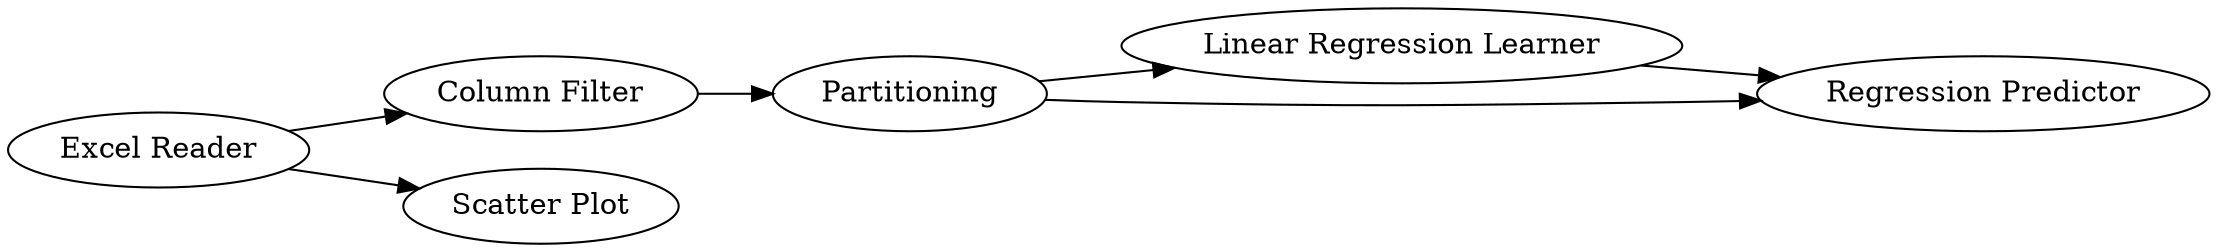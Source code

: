 digraph {
	1 [label="Excel Reader"]
	2 [label="Column Filter"]
	3 [label=Partitioning]
	4 [label="Linear Regression Learner"]
	5 [label="Scatter Plot"]
	6 [label="Regression Predictor"]
	1 -> 2
	1 -> 5
	2 -> 3
	3 -> 6
	3 -> 4
	4 -> 6
	rankdir=LR
}
